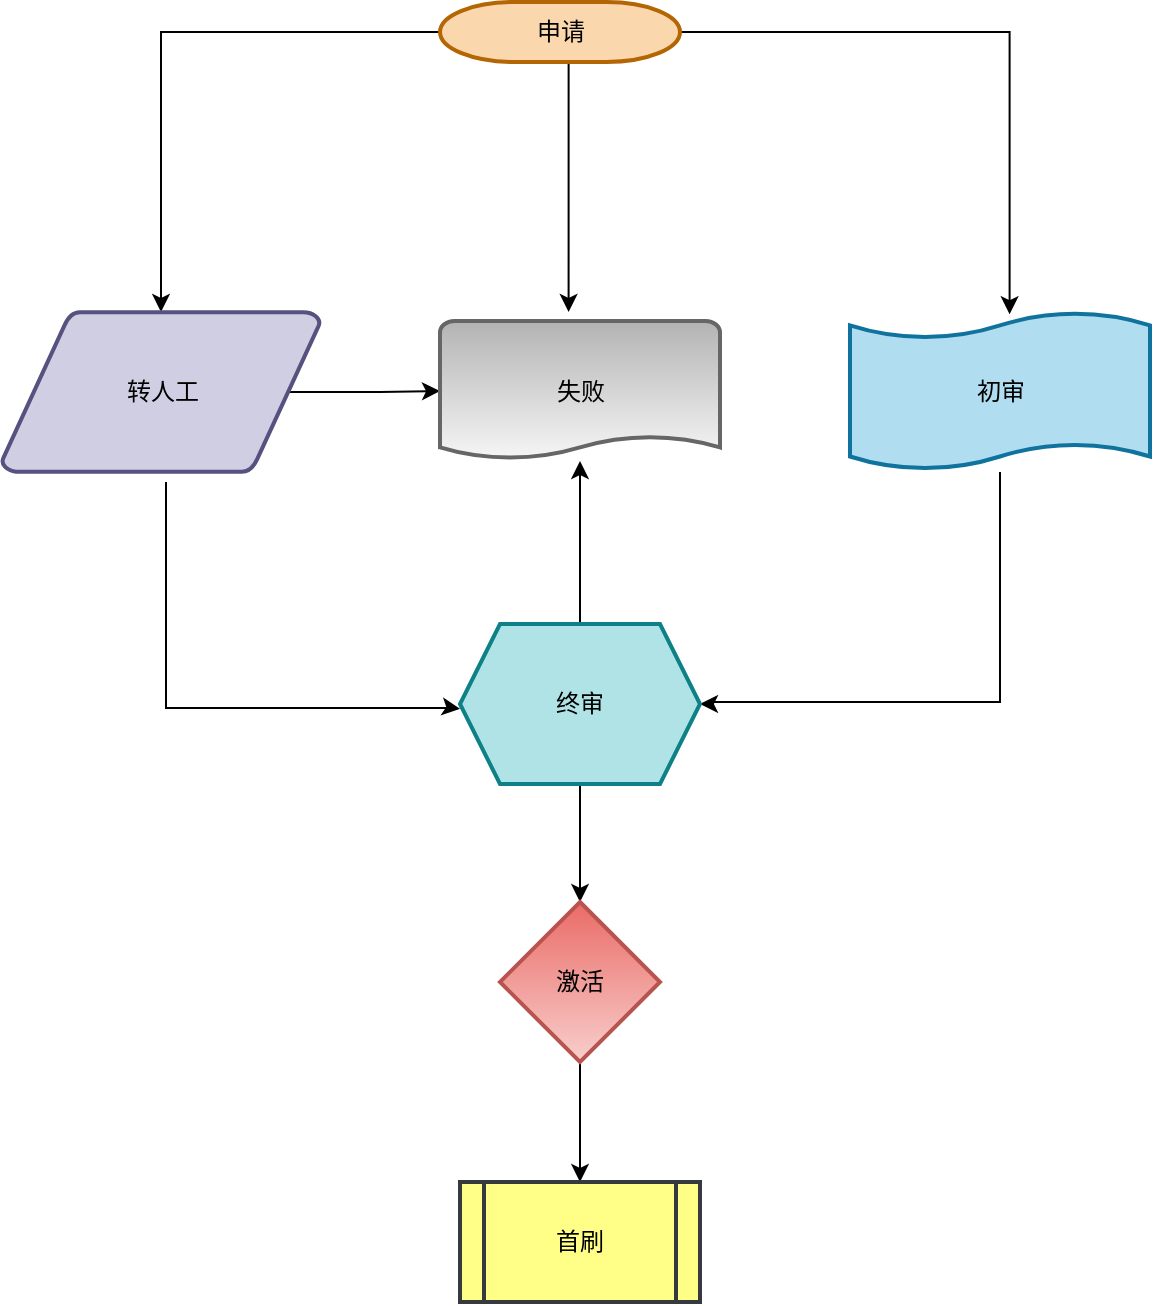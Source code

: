 <mxfile version="21.6.6" type="github">
  <diagram id="6a731a19-8d31-9384-78a2-239565b7b9f0" name="Page-1">
    <mxGraphModel dx="2283" dy="2157" grid="1" gridSize="10" guides="1" tooltips="1" connect="1" arrows="1" fold="1" page="1" pageScale="1" pageWidth="1169" pageHeight="827" background="none" math="0" shadow="0">
      <root>
        <mxCell id="0" />
        <mxCell id="1" parent="0" />
        <mxCell id="KO6-p1NLh0tAHtOQLSAl-66" style="edgeStyle=orthogonalEdgeStyle;rounded=0;orthogonalLoop=1;jettySize=auto;html=1;" parent="1" edge="1">
          <mxGeometry relative="1" as="geometry">
            <mxPoint x="359.31" y="-205" as="sourcePoint" />
            <mxPoint x="359.31" y="-65" as="targetPoint" />
            <Array as="points">
              <mxPoint x="359.31" y="-81" />
            </Array>
          </mxGeometry>
        </mxCell>
        <mxCell id="KO6-p1NLh0tAHtOQLSAl-86" style="edgeStyle=orthogonalEdgeStyle;rounded=0;orthogonalLoop=1;jettySize=auto;html=1;" parent="1" source="2" target="3" edge="1">
          <mxGeometry relative="1" as="geometry" />
        </mxCell>
        <mxCell id="KO6-p1NLh0tAHtOQLSAl-87" style="edgeStyle=orthogonalEdgeStyle;rounded=0;orthogonalLoop=1;jettySize=auto;html=1;entryX=0.532;entryY=0.026;entryDx=0;entryDy=0;entryPerimeter=0;" parent="1" source="2" target="KO6-p1NLh0tAHtOQLSAl-65" edge="1">
          <mxGeometry relative="1" as="geometry" />
        </mxCell>
        <mxCell id="2" value="申请" style="shape=mxgraph.flowchart.terminator;strokeWidth=2;gradientDirection=north;fontStyle=0;html=1;fillColor=#fad7ac;strokeColor=#b46504;" parent="1" vertex="1">
          <mxGeometry x="295" y="-220" width="120" height="30" as="geometry" />
        </mxCell>
        <mxCell id="KO6-p1NLh0tAHtOQLSAl-81" value="" style="edgeStyle=orthogonalEdgeStyle;rounded=0;orthogonalLoop=1;jettySize=auto;html=1;exitX=0.905;exitY=0.5;exitDx=0;exitDy=0;exitPerimeter=0;" parent="1" source="3" target="KO6-p1NLh0tAHtOQLSAl-64" edge="1">
          <mxGeometry relative="1" as="geometry" />
        </mxCell>
        <mxCell id="3" value="转人工" style="shape=mxgraph.flowchart.data;strokeWidth=2;gradientDirection=north;fontStyle=0;html=1;fillColor=#d0cee2;strokeColor=#56517e;" parent="1" vertex="1">
          <mxGeometry x="76" y="-65" width="159" height="80" as="geometry" />
        </mxCell>
        <mxCell id="KO6-p1NLh0tAHtOQLSAl-64" value="失败" style="shape=mxgraph.flowchart.document;strokeWidth=2;gradientColor=#b3b3b3;gradientDirection=north;fontStyle=0;html=1;fillColor=#f5f5f5;strokeColor=#666666;" parent="1" vertex="1">
          <mxGeometry x="295" y="-60.5" width="140" height="70" as="geometry" />
        </mxCell>
        <mxCell id="KO6-p1NLh0tAHtOQLSAl-93" style="edgeStyle=orthogonalEdgeStyle;rounded=0;orthogonalLoop=1;jettySize=auto;html=1;" parent="1" source="KO6-p1NLh0tAHtOQLSAl-65" target="KO6-p1NLh0tAHtOQLSAl-74" edge="1">
          <mxGeometry relative="1" as="geometry">
            <mxPoint x="430.034" y="100" as="targetPoint" />
            <Array as="points">
              <mxPoint x="575" y="130" />
              <mxPoint x="430" y="130" />
              <mxPoint x="430" y="131" />
            </Array>
          </mxGeometry>
        </mxCell>
        <mxCell id="KO6-p1NLh0tAHtOQLSAl-65" value="初审" style="shape=mxgraph.flowchart.paper_tape;strokeWidth=2;gradientDirection=north;fontStyle=0;html=1;fillColor=#b1ddf0;strokeColor=#10739e;" parent="1" vertex="1">
          <mxGeometry x="500" y="-66" width="150" height="81" as="geometry" />
        </mxCell>
        <mxCell id="KO6-p1NLh0tAHtOQLSAl-82" value="" style="edgeStyle=orthogonalEdgeStyle;rounded=0;orthogonalLoop=1;jettySize=auto;html=1;" parent="1" source="KO6-p1NLh0tAHtOQLSAl-74" target="KO6-p1NLh0tAHtOQLSAl-64" edge="1">
          <mxGeometry relative="1" as="geometry" />
        </mxCell>
        <mxCell id="KO6-p1NLh0tAHtOQLSAl-99" value="" style="edgeStyle=orthogonalEdgeStyle;rounded=0;orthogonalLoop=1;jettySize=auto;html=1;" parent="1" source="KO6-p1NLh0tAHtOQLSAl-74" target="KO6-p1NLh0tAHtOQLSAl-98" edge="1">
          <mxGeometry relative="1" as="geometry" />
        </mxCell>
        <mxCell id="KO6-p1NLh0tAHtOQLSAl-74" value="终审" style="shape=hexagon;perimeter=hexagonPerimeter2;whiteSpace=wrap;html=1;fixedSize=1;strokeWidth=2;gradientDirection=north;fontStyle=0;fillColor=#b0e3e6;strokeColor=#0e8088;" parent="1" vertex="1">
          <mxGeometry x="305" y="91" width="120" height="80" as="geometry" />
        </mxCell>
        <mxCell id="KO6-p1NLh0tAHtOQLSAl-95" style="edgeStyle=orthogonalEdgeStyle;rounded=0;orthogonalLoop=1;jettySize=auto;html=1;entryX=-0.014;entryY=0.405;entryDx=0;entryDy=0;entryPerimeter=0;" parent="1" edge="1">
          <mxGeometry relative="1" as="geometry">
            <mxPoint x="158" y="20" as="sourcePoint" />
            <mxPoint x="305.0" y="133.4" as="targetPoint" />
            <Array as="points">
              <mxPoint x="158" y="133" />
              <mxPoint x="302" y="133" />
            </Array>
          </mxGeometry>
        </mxCell>
        <mxCell id="KO6-p1NLh0tAHtOQLSAl-101" value="" style="edgeStyle=orthogonalEdgeStyle;rounded=0;orthogonalLoop=1;jettySize=auto;html=1;" parent="1" source="KO6-p1NLh0tAHtOQLSAl-98" target="KO6-p1NLh0tAHtOQLSAl-100" edge="1">
          <mxGeometry relative="1" as="geometry" />
        </mxCell>
        <mxCell id="KO6-p1NLh0tAHtOQLSAl-98" value="激活" style="rhombus;whiteSpace=wrap;html=1;strokeWidth=2;gradientColor=#ea6b66;gradientDirection=north;fontStyle=0;fillColor=#f8cecc;strokeColor=#b85450;" parent="1" vertex="1">
          <mxGeometry x="325" y="230" width="80" height="80" as="geometry" />
        </mxCell>
        <mxCell id="KO6-p1NLh0tAHtOQLSAl-100" value="首刷" style="shape=process;whiteSpace=wrap;html=1;backgroundOutline=1;strokeWidth=2;gradientDirection=north;fontStyle=0;fillColor=#ffff88;strokeColor=#36393d;" parent="1" vertex="1">
          <mxGeometry x="305" y="370" width="120" height="60" as="geometry" />
        </mxCell>
      </root>
    </mxGraphModel>
  </diagram>
</mxfile>
